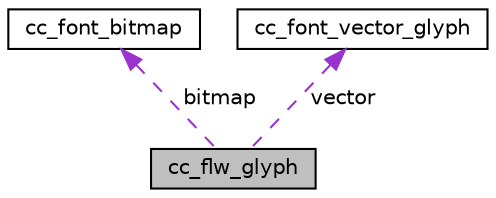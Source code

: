 digraph "cc_flw_glyph"
{
 // LATEX_PDF_SIZE
  edge [fontname="Helvetica",fontsize="10",labelfontname="Helvetica",labelfontsize="10"];
  node [fontname="Helvetica",fontsize="10",shape=record];
  Node1 [label="cc_flw_glyph",height=0.2,width=0.4,color="black", fillcolor="grey75", style="filled", fontcolor="black",tooltip=" "];
  Node2 -> Node1 [dir="back",color="darkorchid3",fontsize="10",style="dashed",label=" bitmap" ,fontname="Helvetica"];
  Node2 [label="cc_font_bitmap",height=0.2,width=0.4,color="black", fillcolor="white", style="filled",URL="$structcc__font__bitmap.html",tooltip=" "];
  Node3 -> Node1 [dir="back",color="darkorchid3",fontsize="10",style="dashed",label=" vector" ,fontname="Helvetica"];
  Node3 [label="cc_font_vector_glyph",height=0.2,width=0.4,color="black", fillcolor="white", style="filled",URL="$structcc__font__vector__glyph.html",tooltip=" "];
}
